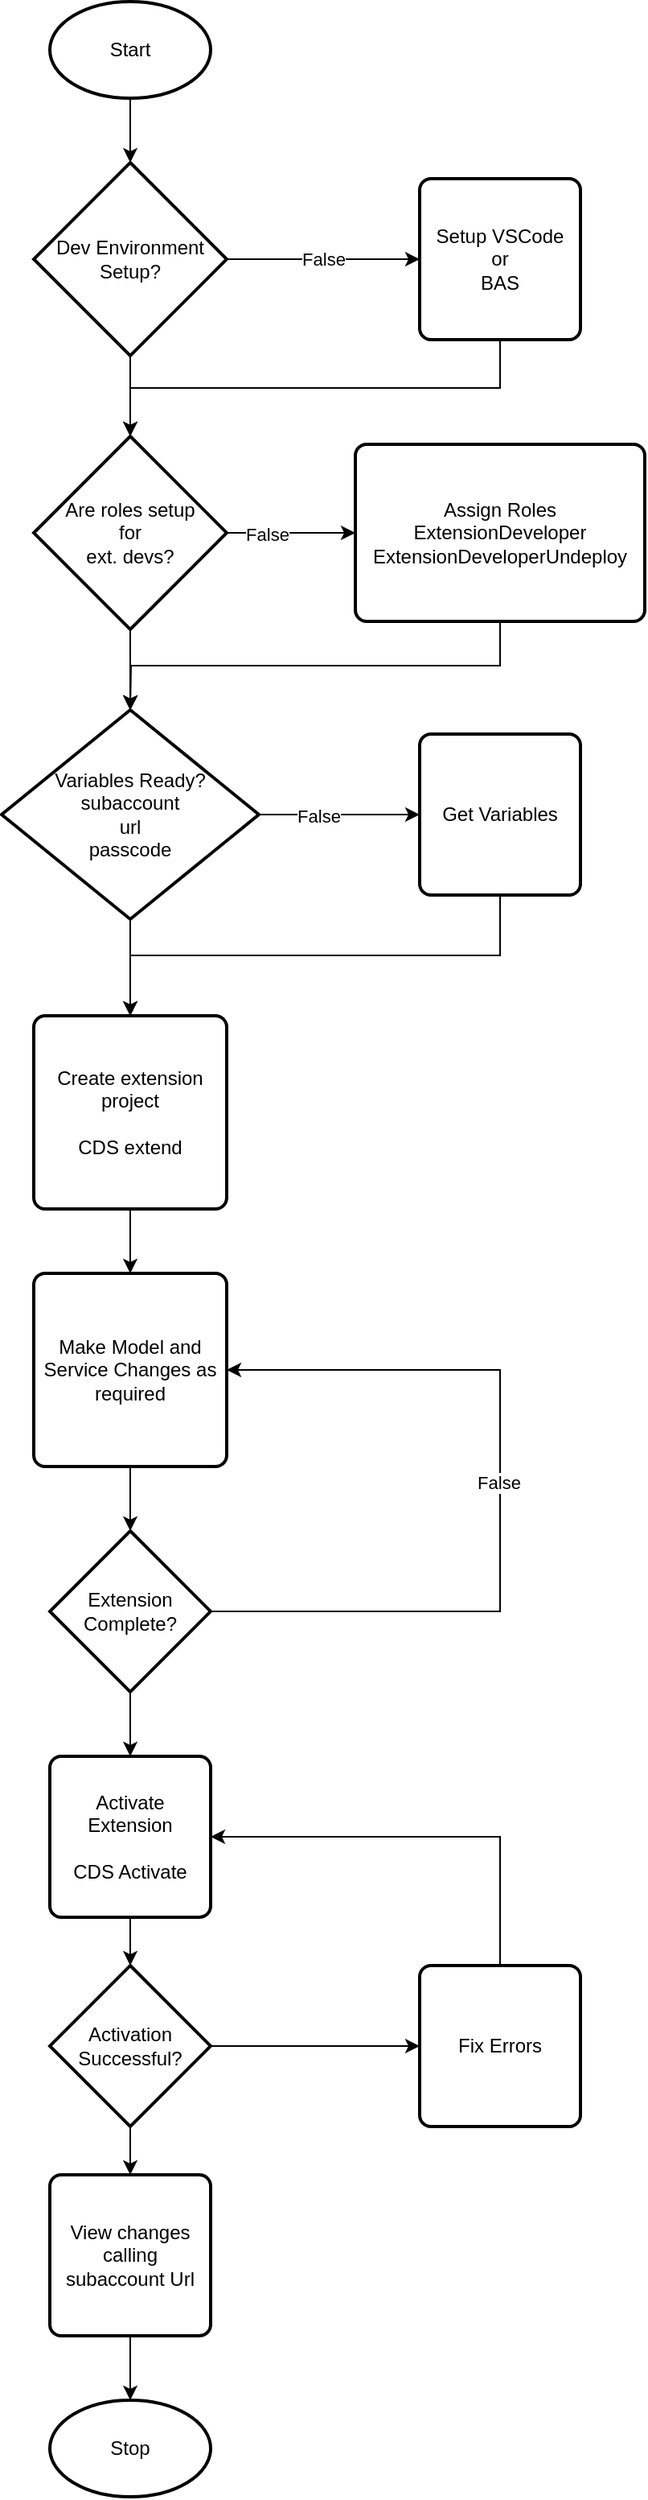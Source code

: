 <mxfile version="13.3.9" type="device"><diagram id="C5RBs43oDa-KdzZeNtuy" name="Page-1"><mxGraphModel dx="1346" dy="997" grid="1" gridSize="10" guides="1" tooltips="1" connect="1" arrows="1" fold="1" page="1" pageScale="1" pageWidth="827" pageHeight="1169" math="0" shadow="0"><root><mxCell id="WIyWlLk6GJQsqaUBKTNV-0"/><mxCell id="WIyWlLk6GJQsqaUBKTNV-1" parent="WIyWlLk6GJQsqaUBKTNV-0"/><mxCell id="ScSIL7PH9c-9hiyZrDDL-8" style="edgeStyle=orthogonalEdgeStyle;rounded=0;orthogonalLoop=1;jettySize=auto;html=1;exitX=0.5;exitY=1;exitDx=0;exitDy=0;exitPerimeter=0;entryX=0.5;entryY=0;entryDx=0;entryDy=0;entryPerimeter=0;" edge="1" parent="WIyWlLk6GJQsqaUBKTNV-1" source="ScSIL7PH9c-9hiyZrDDL-0" target="ScSIL7PH9c-9hiyZrDDL-4"><mxGeometry relative="1" as="geometry"/></mxCell><mxCell id="ScSIL7PH9c-9hiyZrDDL-0" value="Start" style="strokeWidth=2;html=1;shape=mxgraph.flowchart.start_1;whiteSpace=wrap;" vertex="1" parent="WIyWlLk6GJQsqaUBKTNV-1"><mxGeometry x="350" y="40" width="100" height="60" as="geometry"/></mxCell><mxCell id="ScSIL7PH9c-9hiyZrDDL-17" style="edgeStyle=orthogonalEdgeStyle;rounded=0;orthogonalLoop=1;jettySize=auto;html=1;exitX=0.5;exitY=1;exitDx=0;exitDy=0;" edge="1" parent="WIyWlLk6GJQsqaUBKTNV-1" source="ScSIL7PH9c-9hiyZrDDL-3"><mxGeometry relative="1" as="geometry"><mxPoint x="400" y="480" as="targetPoint"/></mxGeometry></mxCell><mxCell id="ScSIL7PH9c-9hiyZrDDL-3" value="Assign Roles ExtensionDeveloper&lt;br&gt;ExtensionDeveloperUndeploy" style="rounded=1;whiteSpace=wrap;html=1;absoluteArcSize=1;arcSize=14;strokeWidth=2;" vertex="1" parent="WIyWlLk6GJQsqaUBKTNV-1"><mxGeometry x="540" y="315" width="180" height="110" as="geometry"/></mxCell><mxCell id="ScSIL7PH9c-9hiyZrDDL-9" value="False" style="edgeStyle=orthogonalEdgeStyle;rounded=0;orthogonalLoop=1;jettySize=auto;html=1;exitX=1;exitY=0.5;exitDx=0;exitDy=0;exitPerimeter=0;entryX=0;entryY=0.5;entryDx=0;entryDy=0;" edge="1" parent="WIyWlLk6GJQsqaUBKTNV-1" source="ScSIL7PH9c-9hiyZrDDL-4" target="ScSIL7PH9c-9hiyZrDDL-5"><mxGeometry relative="1" as="geometry"/></mxCell><mxCell id="ScSIL7PH9c-9hiyZrDDL-10" style="edgeStyle=orthogonalEdgeStyle;rounded=0;orthogonalLoop=1;jettySize=auto;html=1;exitX=0.5;exitY=1;exitDx=0;exitDy=0;exitPerimeter=0;entryX=0.5;entryY=0;entryDx=0;entryDy=0;entryPerimeter=0;" edge="1" parent="WIyWlLk6GJQsqaUBKTNV-1" source="ScSIL7PH9c-9hiyZrDDL-4" target="ScSIL7PH9c-9hiyZrDDL-6"><mxGeometry relative="1" as="geometry"/></mxCell><mxCell id="ScSIL7PH9c-9hiyZrDDL-4" value="Dev Environment&lt;br&gt;Setup?" style="strokeWidth=2;html=1;shape=mxgraph.flowchart.decision;whiteSpace=wrap;" vertex="1" parent="WIyWlLk6GJQsqaUBKTNV-1"><mxGeometry x="340" y="140" width="120" height="120" as="geometry"/></mxCell><mxCell id="ScSIL7PH9c-9hiyZrDDL-11" style="edgeStyle=orthogonalEdgeStyle;rounded=0;orthogonalLoop=1;jettySize=auto;html=1;exitX=0.5;exitY=1;exitDx=0;exitDy=0;" edge="1" parent="WIyWlLk6GJQsqaUBKTNV-1" source="ScSIL7PH9c-9hiyZrDDL-5" target="ScSIL7PH9c-9hiyZrDDL-6"><mxGeometry relative="1" as="geometry"/></mxCell><mxCell id="ScSIL7PH9c-9hiyZrDDL-5" value="Setup VSCode&lt;br&gt;or&lt;br&gt;BAS" style="rounded=1;whiteSpace=wrap;html=1;absoluteArcSize=1;arcSize=14;strokeWidth=2;" vertex="1" parent="WIyWlLk6GJQsqaUBKTNV-1"><mxGeometry x="580" y="150" width="100" height="100" as="geometry"/></mxCell><mxCell id="ScSIL7PH9c-9hiyZrDDL-13" style="edgeStyle=orthogonalEdgeStyle;rounded=0;orthogonalLoop=1;jettySize=auto;html=1;exitX=1;exitY=0.5;exitDx=0;exitDy=0;exitPerimeter=0;entryX=0;entryY=0.5;entryDx=0;entryDy=0;" edge="1" parent="WIyWlLk6GJQsqaUBKTNV-1" source="ScSIL7PH9c-9hiyZrDDL-6" target="ScSIL7PH9c-9hiyZrDDL-3"><mxGeometry relative="1" as="geometry"/></mxCell><mxCell id="ScSIL7PH9c-9hiyZrDDL-14" value="False" style="edgeLabel;html=1;align=center;verticalAlign=middle;resizable=0;points=[];" vertex="1" connectable="0" parent="ScSIL7PH9c-9hiyZrDDL-13"><mxGeometry x="-0.375" y="-1" relative="1" as="geometry"><mxPoint as="offset"/></mxGeometry></mxCell><mxCell id="ScSIL7PH9c-9hiyZrDDL-20" style="edgeStyle=orthogonalEdgeStyle;rounded=0;orthogonalLoop=1;jettySize=auto;html=1;exitX=0.5;exitY=1;exitDx=0;exitDy=0;exitPerimeter=0;" edge="1" parent="WIyWlLk6GJQsqaUBKTNV-1" source="ScSIL7PH9c-9hiyZrDDL-6"><mxGeometry relative="1" as="geometry"><mxPoint x="400" y="480" as="targetPoint"/></mxGeometry></mxCell><mxCell id="ScSIL7PH9c-9hiyZrDDL-21" style="edgeStyle=orthogonalEdgeStyle;rounded=0;orthogonalLoop=1;jettySize=auto;html=1;exitX=0.5;exitY=1;exitDx=0;exitDy=0;exitPerimeter=0;entryX=0.5;entryY=0;entryDx=0;entryDy=0;entryPerimeter=0;" edge="1" parent="WIyWlLk6GJQsqaUBKTNV-1" source="ScSIL7PH9c-9hiyZrDDL-6" target="ScSIL7PH9c-9hiyZrDDL-19"><mxGeometry relative="1" as="geometry"/></mxCell><mxCell id="ScSIL7PH9c-9hiyZrDDL-6" value="Are roles setup&lt;br&gt;for&lt;br&gt;ext. devs?" style="strokeWidth=2;html=1;shape=mxgraph.flowchart.decision;whiteSpace=wrap;" vertex="1" parent="WIyWlLk6GJQsqaUBKTNV-1"><mxGeometry x="340" y="310" width="120" height="120" as="geometry"/></mxCell><mxCell id="ScSIL7PH9c-9hiyZrDDL-31" style="edgeStyle=orthogonalEdgeStyle;rounded=0;orthogonalLoop=1;jettySize=auto;html=1;exitX=0.5;exitY=1;exitDx=0;exitDy=0;entryX=0.5;entryY=0;entryDx=0;entryDy=0;" edge="1" parent="WIyWlLk6GJQsqaUBKTNV-1" source="ScSIL7PH9c-9hiyZrDDL-18" target="ScSIL7PH9c-9hiyZrDDL-29"><mxGeometry relative="1" as="geometry"/></mxCell><mxCell id="ScSIL7PH9c-9hiyZrDDL-18" value="&lt;span&gt;Create extension project&lt;/span&gt;&lt;br&gt;&lt;br&gt;&lt;span&gt;CDS extend&lt;/span&gt;" style="rounded=1;whiteSpace=wrap;html=1;absoluteArcSize=1;arcSize=14;strokeWidth=2;" vertex="1" parent="WIyWlLk6GJQsqaUBKTNV-1"><mxGeometry x="340" y="670" width="120" height="120" as="geometry"/></mxCell><mxCell id="ScSIL7PH9c-9hiyZrDDL-25" style="edgeStyle=orthogonalEdgeStyle;rounded=0;orthogonalLoop=1;jettySize=auto;html=1;exitX=1;exitY=0.5;exitDx=0;exitDy=0;exitPerimeter=0;" edge="1" parent="WIyWlLk6GJQsqaUBKTNV-1" source="ScSIL7PH9c-9hiyZrDDL-19" target="ScSIL7PH9c-9hiyZrDDL-24"><mxGeometry relative="1" as="geometry"/></mxCell><mxCell id="ScSIL7PH9c-9hiyZrDDL-26" value="False" style="edgeLabel;html=1;align=center;verticalAlign=middle;resizable=0;points=[];" vertex="1" connectable="0" parent="ScSIL7PH9c-9hiyZrDDL-25"><mxGeometry x="-0.26" y="-1" relative="1" as="geometry"><mxPoint as="offset"/></mxGeometry></mxCell><mxCell id="ScSIL7PH9c-9hiyZrDDL-28" style="edgeStyle=orthogonalEdgeStyle;rounded=0;orthogonalLoop=1;jettySize=auto;html=1;exitX=0.5;exitY=1;exitDx=0;exitDy=0;exitPerimeter=0;entryX=0.5;entryY=0;entryDx=0;entryDy=0;" edge="1" parent="WIyWlLk6GJQsqaUBKTNV-1" source="ScSIL7PH9c-9hiyZrDDL-19" target="ScSIL7PH9c-9hiyZrDDL-18"><mxGeometry relative="1" as="geometry"/></mxCell><UserObject label="Variables Ready?&lt;br&gt;subaccount&lt;br&gt;url&lt;br&gt;passcode" id="ScSIL7PH9c-9hiyZrDDL-19"><mxCell style="strokeWidth=2;html=1;shape=mxgraph.flowchart.decision;whiteSpace=wrap;" vertex="1" parent="WIyWlLk6GJQsqaUBKTNV-1"><mxGeometry x="320" y="480" width="160" height="130" as="geometry"/></mxCell></UserObject><mxCell id="ScSIL7PH9c-9hiyZrDDL-27" style="edgeStyle=orthogonalEdgeStyle;rounded=0;orthogonalLoop=1;jettySize=auto;html=1;exitX=0.5;exitY=1;exitDx=0;exitDy=0;entryX=0.5;entryY=0;entryDx=0;entryDy=0;" edge="1" parent="WIyWlLk6GJQsqaUBKTNV-1" source="ScSIL7PH9c-9hiyZrDDL-24" target="ScSIL7PH9c-9hiyZrDDL-18"><mxGeometry relative="1" as="geometry"/></mxCell><UserObject label="Get Variables" link="https://cap.cloud.sap/docs/guides/extensibility#start-extension-project" id="ScSIL7PH9c-9hiyZrDDL-24"><mxCell style="rounded=1;whiteSpace=wrap;html=1;absoluteArcSize=1;arcSize=14;strokeWidth=2;" vertex="1" parent="WIyWlLk6GJQsqaUBKTNV-1"><mxGeometry x="580" y="495" width="100" height="100" as="geometry"/></mxCell></UserObject><mxCell id="ScSIL7PH9c-9hiyZrDDL-32" style="edgeStyle=orthogonalEdgeStyle;rounded=0;orthogonalLoop=1;jettySize=auto;html=1;exitX=0.5;exitY=1;exitDx=0;exitDy=0;" edge="1" parent="WIyWlLk6GJQsqaUBKTNV-1" source="ScSIL7PH9c-9hiyZrDDL-29" target="ScSIL7PH9c-9hiyZrDDL-30"><mxGeometry relative="1" as="geometry"/></mxCell><mxCell id="ScSIL7PH9c-9hiyZrDDL-29" value="Make Model and Service Changes as required" style="rounded=1;whiteSpace=wrap;html=1;absoluteArcSize=1;arcSize=14;strokeWidth=2;" vertex="1" parent="WIyWlLk6GJQsqaUBKTNV-1"><mxGeometry x="340" y="830" width="120" height="120" as="geometry"/></mxCell><mxCell id="ScSIL7PH9c-9hiyZrDDL-33" style="edgeStyle=orthogonalEdgeStyle;rounded=0;orthogonalLoop=1;jettySize=auto;html=1;exitX=1;exitY=0.5;exitDx=0;exitDy=0;exitPerimeter=0;entryX=1;entryY=0.5;entryDx=0;entryDy=0;" edge="1" parent="WIyWlLk6GJQsqaUBKTNV-1" source="ScSIL7PH9c-9hiyZrDDL-30" target="ScSIL7PH9c-9hiyZrDDL-29"><mxGeometry relative="1" as="geometry"><Array as="points"><mxPoint x="630" y="1040"/><mxPoint x="630" y="890"/></Array></mxGeometry></mxCell><mxCell id="ScSIL7PH9c-9hiyZrDDL-34" value="False" style="edgeLabel;html=1;align=center;verticalAlign=middle;resizable=0;points=[];" vertex="1" connectable="0" parent="ScSIL7PH9c-9hiyZrDDL-33"><mxGeometry x="0.041" y="1" relative="1" as="geometry"><mxPoint as="offset"/></mxGeometry></mxCell><mxCell id="ScSIL7PH9c-9hiyZrDDL-36" style="edgeStyle=orthogonalEdgeStyle;rounded=0;orthogonalLoop=1;jettySize=auto;html=1;exitX=0.5;exitY=1;exitDx=0;exitDy=0;exitPerimeter=0;entryX=0.5;entryY=0;entryDx=0;entryDy=0;" edge="1" parent="WIyWlLk6GJQsqaUBKTNV-1" source="ScSIL7PH9c-9hiyZrDDL-30" target="ScSIL7PH9c-9hiyZrDDL-35"><mxGeometry relative="1" as="geometry"/></mxCell><mxCell id="ScSIL7PH9c-9hiyZrDDL-30" value="Extension Complete?" style="strokeWidth=2;html=1;shape=mxgraph.flowchart.decision;whiteSpace=wrap;" vertex="1" parent="WIyWlLk6GJQsqaUBKTNV-1"><mxGeometry x="350" y="990" width="100" height="100" as="geometry"/></mxCell><mxCell id="ScSIL7PH9c-9hiyZrDDL-45" style="edgeStyle=orthogonalEdgeStyle;rounded=0;orthogonalLoop=1;jettySize=auto;html=1;exitX=0.5;exitY=1;exitDx=0;exitDy=0;entryX=0.5;entryY=0;entryDx=0;entryDy=0;entryPerimeter=0;" edge="1" parent="WIyWlLk6GJQsqaUBKTNV-1" source="ScSIL7PH9c-9hiyZrDDL-35" target="ScSIL7PH9c-9hiyZrDDL-41"><mxGeometry relative="1" as="geometry"/></mxCell><mxCell id="ScSIL7PH9c-9hiyZrDDL-35" value="Activate Extension&lt;br&gt;&lt;br&gt;CDS Activate" style="rounded=1;whiteSpace=wrap;html=1;absoluteArcSize=1;arcSize=14;strokeWidth=2;" vertex="1" parent="WIyWlLk6GJQsqaUBKTNV-1"><mxGeometry x="350" y="1130" width="100" height="100" as="geometry"/></mxCell><mxCell id="ScSIL7PH9c-9hiyZrDDL-40" style="edgeStyle=orthogonalEdgeStyle;rounded=0;orthogonalLoop=1;jettySize=auto;html=1;exitX=0.5;exitY=1;exitDx=0;exitDy=0;" edge="1" parent="WIyWlLk6GJQsqaUBKTNV-1" source="ScSIL7PH9c-9hiyZrDDL-37" target="ScSIL7PH9c-9hiyZrDDL-38"><mxGeometry relative="1" as="geometry"/></mxCell><mxCell id="ScSIL7PH9c-9hiyZrDDL-37" value="View changes calling&lt;br&gt;subaccount Url" style="rounded=1;whiteSpace=wrap;html=1;absoluteArcSize=1;arcSize=14;strokeWidth=2;" vertex="1" parent="WIyWlLk6GJQsqaUBKTNV-1"><mxGeometry x="350" y="1390" width="100" height="100" as="geometry"/></mxCell><mxCell id="ScSIL7PH9c-9hiyZrDDL-38" value="Stop" style="strokeWidth=2;html=1;shape=mxgraph.flowchart.start_1;whiteSpace=wrap;" vertex="1" parent="WIyWlLk6GJQsqaUBKTNV-1"><mxGeometry x="350" y="1530" width="100" height="60" as="geometry"/></mxCell><mxCell id="ScSIL7PH9c-9hiyZrDDL-43" style="edgeStyle=orthogonalEdgeStyle;rounded=0;orthogonalLoop=1;jettySize=auto;html=1;exitX=1;exitY=0.5;exitDx=0;exitDy=0;exitPerimeter=0;" edge="1" parent="WIyWlLk6GJQsqaUBKTNV-1" source="ScSIL7PH9c-9hiyZrDDL-41" target="ScSIL7PH9c-9hiyZrDDL-42"><mxGeometry relative="1" as="geometry"/></mxCell><mxCell id="ScSIL7PH9c-9hiyZrDDL-46" style="edgeStyle=orthogonalEdgeStyle;rounded=0;orthogonalLoop=1;jettySize=auto;html=1;exitX=0.5;exitY=1;exitDx=0;exitDy=0;exitPerimeter=0;entryX=0.5;entryY=0;entryDx=0;entryDy=0;" edge="1" parent="WIyWlLk6GJQsqaUBKTNV-1" source="ScSIL7PH9c-9hiyZrDDL-41" target="ScSIL7PH9c-9hiyZrDDL-37"><mxGeometry relative="1" as="geometry"/></mxCell><mxCell id="ScSIL7PH9c-9hiyZrDDL-41" value="Activation&lt;br&gt;Successful?" style="strokeWidth=2;html=1;shape=mxgraph.flowchart.decision;whiteSpace=wrap;" vertex="1" parent="WIyWlLk6GJQsqaUBKTNV-1"><mxGeometry x="350" y="1260" width="100" height="100" as="geometry"/></mxCell><mxCell id="ScSIL7PH9c-9hiyZrDDL-44" style="edgeStyle=orthogonalEdgeStyle;rounded=0;orthogonalLoop=1;jettySize=auto;html=1;exitX=0.5;exitY=0;exitDx=0;exitDy=0;entryX=1;entryY=0.5;entryDx=0;entryDy=0;" edge="1" parent="WIyWlLk6GJQsqaUBKTNV-1" source="ScSIL7PH9c-9hiyZrDDL-42" target="ScSIL7PH9c-9hiyZrDDL-35"><mxGeometry relative="1" as="geometry"/></mxCell><mxCell id="ScSIL7PH9c-9hiyZrDDL-42" value="Fix Errors" style="rounded=1;whiteSpace=wrap;html=1;absoluteArcSize=1;arcSize=14;strokeWidth=2;" vertex="1" parent="WIyWlLk6GJQsqaUBKTNV-1"><mxGeometry x="580" y="1260" width="100" height="100" as="geometry"/></mxCell></root></mxGraphModel></diagram></mxfile>